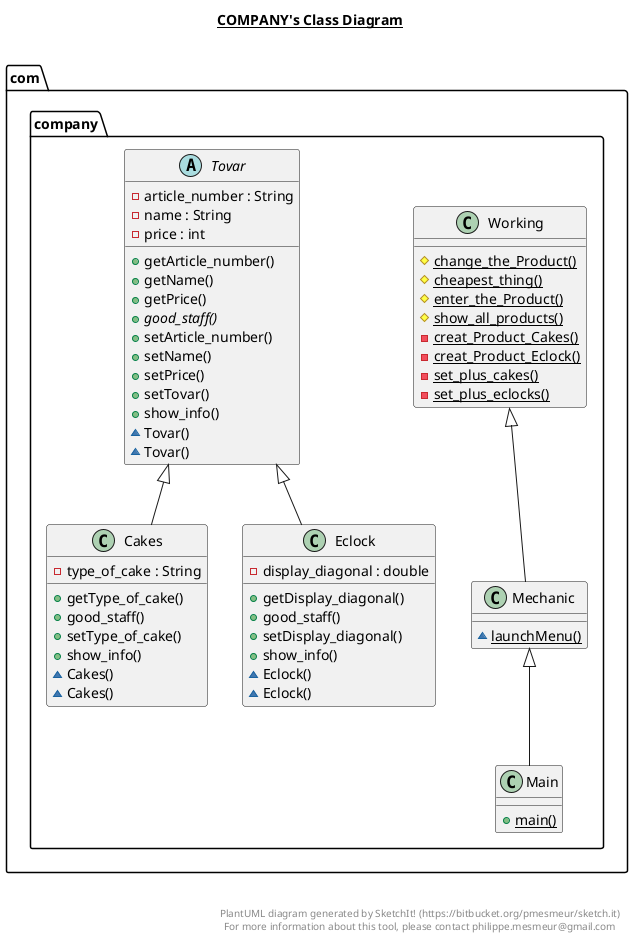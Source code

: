 @startuml

title __COMPANY's Class Diagram__\n

  namespace com.company {
    class com.company.Cakes {
        - type_of_cake : String
        + getType_of_cake()
        + good_staff()
        + setType_of_cake()
        + show_info()
        ~ Cakes()
        ~ Cakes()
    }
  }
  

  namespace com.company {
    class com.company.Eclock {
        - display_diagonal : double
        + getDisplay_diagonal()
        + good_staff()
        + setDisplay_diagonal()
        + show_info()
        ~ Eclock()
        ~ Eclock()
    }
  }
  

  namespace com.company {
    class com.company.Main {
        {static} + main()
    }
  }
  

  namespace com.company {
    class com.company.Mechanic {
        {static} ~ launchMenu()
    }
  }
  

  namespace com.company {
    abstract class com.company.Tovar {
        - article_number : String
        - name : String
        - price : int
        + getArticle_number()
        + getName()
        + getPrice()
        {abstract} + good_staff()
        + setArticle_number()
        + setName()
        + setPrice()
        + setTovar()
        + show_info()
        ~ Tovar()
        ~ Tovar()
    }
  }
  

  namespace com.company {
    class com.company.Working {
        {static} # change_the_Product()
        {static} # cheapest_thing()
        {static} # enter_the_Product()
        {static} # show_all_products()
        {static} - creat_Product_Cakes()
        {static} - creat_Product_Eclock()
        {static} - set_plus_cakes()
        {static} - set_plus_eclocks()
    }
  }
  

  com.company.Cakes -up-|> com.company.Tovar
  com.company.Eclock -up-|> com.company.Tovar
  com.company.Main -up-|> com.company.Mechanic
  com.company.Mechanic -up-|> com.company.Working


right footer


PlantUML diagram generated by SketchIt! (https://bitbucket.org/pmesmeur/sketch.it)
For more information about this tool, please contact philippe.mesmeur@gmail.com
endfooter

@enduml
